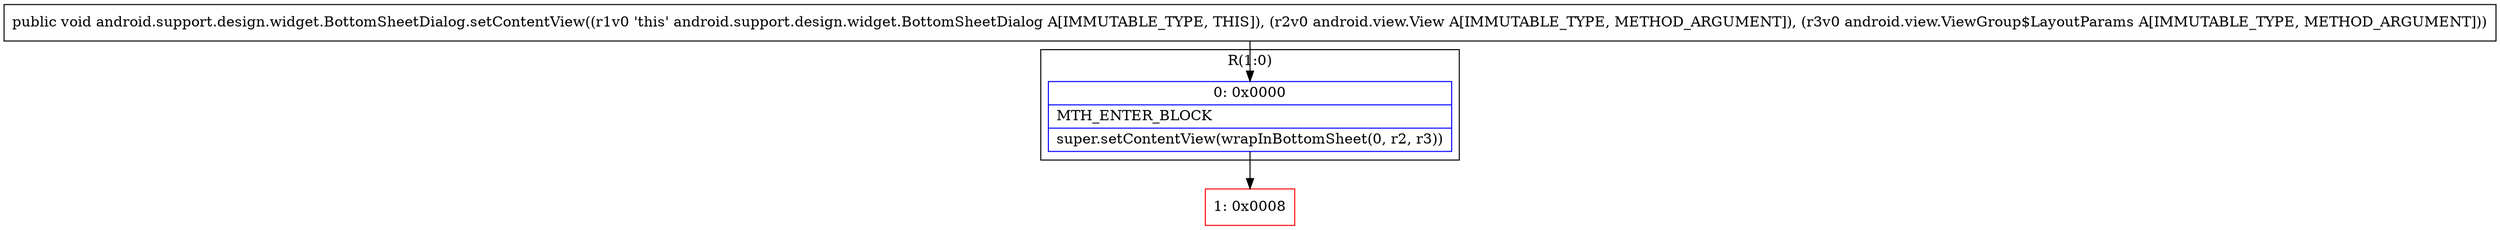 digraph "CFG forandroid.support.design.widget.BottomSheetDialog.setContentView(Landroid\/view\/View;Landroid\/view\/ViewGroup$LayoutParams;)V" {
subgraph cluster_Region_1776586664 {
label = "R(1:0)";
node [shape=record,color=blue];
Node_0 [shape=record,label="{0\:\ 0x0000|MTH_ENTER_BLOCK\l|super.setContentView(wrapInBottomSheet(0, r2, r3))\l}"];
}
Node_1 [shape=record,color=red,label="{1\:\ 0x0008}"];
MethodNode[shape=record,label="{public void android.support.design.widget.BottomSheetDialog.setContentView((r1v0 'this' android.support.design.widget.BottomSheetDialog A[IMMUTABLE_TYPE, THIS]), (r2v0 android.view.View A[IMMUTABLE_TYPE, METHOD_ARGUMENT]), (r3v0 android.view.ViewGroup$LayoutParams A[IMMUTABLE_TYPE, METHOD_ARGUMENT])) }"];
MethodNode -> Node_0;
Node_0 -> Node_1;
}

